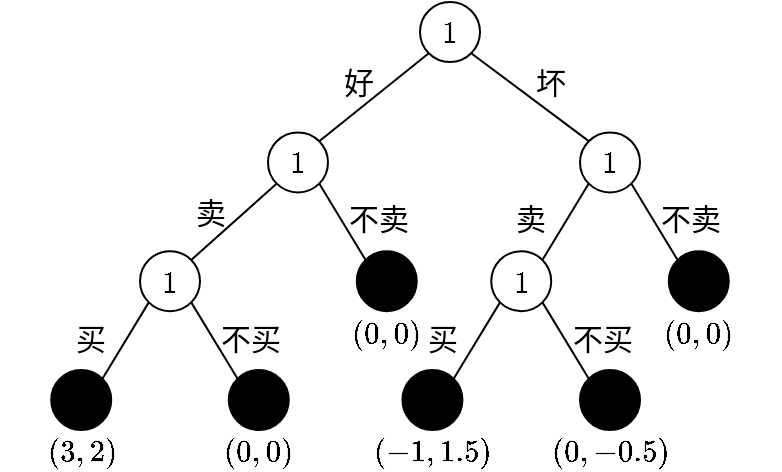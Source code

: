 <mxfile version="17.4.2" type="device"><diagram id="8xAGMUbZGYGsj3quUJeT" name="第 1 页"><mxGraphModel dx="593" dy="394" grid="1" gridSize="10" guides="1" tooltips="1" connect="1" arrows="1" fold="1" page="1" pageScale="1" pageWidth="827" pageHeight="1169" math="1" shadow="0"><root><mxCell id="0"/><mxCell id="1" parent="0"/><mxCell id="HC-3dIf5xeBusJnhLEFt-1" value="\(1\)" style="ellipse;whiteSpace=wrap;html=1;aspect=fixed;fontFamily=宋体;fontSize=15;" parent="1" vertex="1"><mxGeometry x="410" y="170" width="30" height="30" as="geometry"/></mxCell><mxCell id="HC-3dIf5xeBusJnhLEFt-2" value="" style="endArrow=none;html=1;rounded=0;fontSize=15;entryX=0;entryY=1;entryDx=0;entryDy=0;exitX=1;exitY=0;exitDx=0;exitDy=0;fontFamily=宋体;" parent="1" source="HC-3dIf5xeBusJnhLEFt-21" target="HC-3dIf5xeBusJnhLEFt-1" edge="1"><mxGeometry width="50" height="50" relative="1" as="geometry"><mxPoint x="380.607" y="244.393" as="sourcePoint"/><mxPoint x="395" y="190" as="targetPoint"/></mxGeometry></mxCell><mxCell id="HC-3dIf5xeBusJnhLEFt-3" value="好" style="text;html=1;align=center;verticalAlign=middle;resizable=0;points=[];autosize=1;strokeColor=none;fillColor=none;fontSize=15;fontFamily=宋体;" parent="1" vertex="1"><mxGeometry x="364" y="200" width="30" height="20" as="geometry"/></mxCell><mxCell id="HC-3dIf5xeBusJnhLEFt-4" value="" style="endArrow=none;html=1;rounded=0;fontSize=15;entryX=1;entryY=1;entryDx=0;entryDy=0;exitX=0;exitY=0;exitDx=0;exitDy=0;fontFamily=宋体;" parent="1" source="HC-3dIf5xeBusJnhLEFt-16" target="HC-3dIf5xeBusJnhLEFt-1" edge="1"><mxGeometry width="50" height="50" relative="1" as="geometry"><mxPoint x="469.393" y="244.393" as="sourcePoint"/><mxPoint x="429.393" y="205.607" as="targetPoint"/></mxGeometry></mxCell><mxCell id="HC-3dIf5xeBusJnhLEFt-5" value="坏" style="text;html=1;align=center;verticalAlign=middle;resizable=0;points=[];autosize=1;strokeColor=none;fillColor=none;fontSize=15;fontFamily=宋体;" parent="1" vertex="1"><mxGeometry x="460" y="200" width="30" height="20" as="geometry"/></mxCell><mxCell id="HC-3dIf5xeBusJnhLEFt-16" value="\(1\)" style="ellipse;whiteSpace=wrap;html=1;aspect=fixed;fontFamily=宋体;fontSize=15;" parent="1" vertex="1"><mxGeometry x="490.003" y="235.193" width="30" height="30" as="geometry"/></mxCell><mxCell id="HC-3dIf5xeBusJnhLEFt-17" value="" style="endArrow=none;html=1;rounded=0;fontSize=15;entryX=0;entryY=1;entryDx=0;entryDy=0;exitX=1;exitY=0;exitDx=0;exitDy=0;fontFamily=宋体;" parent="1" source="HC-3dIf5xeBusJnhLEFt-31" target="HC-3dIf5xeBusJnhLEFt-16" edge="1"><mxGeometry width="50" height="50" relative="1" as="geometry"><mxPoint x="460.61" y="309.587" as="sourcePoint"/><mxPoint x="475.003" y="255.193" as="targetPoint"/></mxGeometry></mxCell><mxCell id="HC-3dIf5xeBusJnhLEFt-18" value="卖" style="text;html=1;align=center;verticalAlign=middle;resizable=0;points=[];autosize=1;strokeColor=none;fillColor=none;fontSize=15;fontFamily=宋体;" parent="1" vertex="1"><mxGeometry x="450.003" y="268.193" width="30" height="20" as="geometry"/></mxCell><mxCell id="HC-3dIf5xeBusJnhLEFt-19" value="" style="endArrow=none;html=1;rounded=0;fontSize=15;entryX=1;entryY=1;entryDx=0;entryDy=0;exitX=0;exitY=0;exitDx=0;exitDy=0;fontFamily=宋体;" parent="1" source="HC-3dIf5xeBusJnhLEFt-51" target="HC-3dIf5xeBusJnhLEFt-16" edge="1"><mxGeometry width="50" height="50" relative="1" as="geometry"><mxPoint x="549.397" y="309.587" as="sourcePoint"/><mxPoint x="509.397" y="270.8" as="targetPoint"/></mxGeometry></mxCell><mxCell id="HC-3dIf5xeBusJnhLEFt-20" value="不卖" style="text;html=1;align=center;verticalAlign=middle;resizable=0;points=[];autosize=1;strokeColor=none;fillColor=none;fontSize=15;fontFamily=宋体;" parent="1" vertex="1"><mxGeometry x="520.003" y="268.193" width="50" height="20" as="geometry"/></mxCell><mxCell id="HC-3dIf5xeBusJnhLEFt-21" value="\(1\)" style="ellipse;whiteSpace=wrap;html=1;aspect=fixed;fontFamily=宋体;fontSize=15;" parent="1" vertex="1"><mxGeometry x="333.997" y="235.193" width="30" height="30" as="geometry"/></mxCell><mxCell id="HC-3dIf5xeBusJnhLEFt-22" value="" style="endArrow=none;html=1;rounded=0;fontSize=15;entryX=0;entryY=1;entryDx=0;entryDy=0;exitX=1;exitY=0;exitDx=0;exitDy=0;fontFamily=宋体;" parent="1" source="HC-3dIf5xeBusJnhLEFt-26" target="HC-3dIf5xeBusJnhLEFt-21" edge="1"><mxGeometry width="50" height="50" relative="1" as="geometry"><mxPoint x="304.603" y="309.587" as="sourcePoint"/><mxPoint x="318.997" y="255.193" as="targetPoint"/></mxGeometry></mxCell><mxCell id="HC-3dIf5xeBusJnhLEFt-23" value="卖" style="text;html=1;align=center;verticalAlign=middle;resizable=0;points=[];autosize=1;strokeColor=none;fillColor=none;fontSize=15;fontFamily=宋体;" parent="1" vertex="1"><mxGeometry x="289.997" y="265.193" width="30" height="20" as="geometry"/></mxCell><mxCell id="HC-3dIf5xeBusJnhLEFt-24" value="" style="endArrow=none;html=1;rounded=0;fontSize=15;entryX=1;entryY=1;entryDx=0;entryDy=0;exitX=0;exitY=0;exitDx=0;exitDy=0;fontFamily=宋体;" parent="1" source="HC-3dIf5xeBusJnhLEFt-45" target="HC-3dIf5xeBusJnhLEFt-21" edge="1"><mxGeometry width="50" height="50" relative="1" as="geometry"><mxPoint x="393.39" y="309.587" as="sourcePoint"/><mxPoint x="353.39" y="270.8" as="targetPoint"/></mxGeometry></mxCell><mxCell id="HC-3dIf5xeBusJnhLEFt-25" value="不卖" style="text;html=1;align=center;verticalAlign=middle;resizable=0;points=[];autosize=1;strokeColor=none;fillColor=none;fontSize=15;fontFamily=宋体;" parent="1" vertex="1"><mxGeometry x="363.997" y="268.193" width="50" height="20" as="geometry"/></mxCell><mxCell id="HC-3dIf5xeBusJnhLEFt-26" value="\(1\)" style="ellipse;whiteSpace=wrap;html=1;aspect=fixed;fontFamily=宋体;fontSize=15;" parent="1" vertex="1"><mxGeometry x="270.003" y="294.587" width="30" height="30" as="geometry"/></mxCell><mxCell id="HC-3dIf5xeBusJnhLEFt-27" value="" style="endArrow=none;html=1;rounded=0;fontSize=15;entryX=0;entryY=1;entryDx=0;entryDy=0;exitX=1;exitY=0;exitDx=0;exitDy=0;fontFamily=宋体;" parent="1" source="HC-3dIf5xeBusJnhLEFt-36" target="HC-3dIf5xeBusJnhLEFt-26" edge="1"><mxGeometry width="50" height="50" relative="1" as="geometry"><mxPoint x="240.61" y="368.98" as="sourcePoint"/><mxPoint x="255.003" y="314.587" as="targetPoint"/></mxGeometry></mxCell><mxCell id="HC-3dIf5xeBusJnhLEFt-28" value="买" style="text;html=1;align=center;verticalAlign=middle;resizable=0;points=[];autosize=1;strokeColor=none;fillColor=none;fontSize=15;fontFamily=宋体;" parent="1" vertex="1"><mxGeometry x="230.003" y="327.587" width="30" height="20" as="geometry"/></mxCell><mxCell id="HC-3dIf5xeBusJnhLEFt-29" value="" style="endArrow=none;html=1;rounded=0;fontSize=15;entryX=1;entryY=1;entryDx=0;entryDy=0;exitX=0;exitY=0;exitDx=0;exitDy=0;fontFamily=宋体;" parent="1" source="HC-3dIf5xeBusJnhLEFt-38" target="HC-3dIf5xeBusJnhLEFt-26" edge="1"><mxGeometry width="50" height="50" relative="1" as="geometry"><mxPoint x="329.397" y="368.98" as="sourcePoint"/><mxPoint x="289.397" y="330.193" as="targetPoint"/></mxGeometry></mxCell><mxCell id="HC-3dIf5xeBusJnhLEFt-30" value="不买" style="text;html=1;align=center;verticalAlign=middle;resizable=0;points=[];autosize=1;strokeColor=none;fillColor=none;fontSize=15;fontFamily=宋体;" parent="1" vertex="1"><mxGeometry x="300.003" y="327.587" width="50" height="20" as="geometry"/></mxCell><mxCell id="HC-3dIf5xeBusJnhLEFt-31" value="\(1\)" style="ellipse;whiteSpace=wrap;html=1;aspect=fixed;fontFamily=宋体;fontSize=15;" parent="1" vertex="1"><mxGeometry x="445.61" y="294.587" width="30" height="30" as="geometry"/></mxCell><mxCell id="HC-3dIf5xeBusJnhLEFt-32" value="" style="endArrow=none;html=1;rounded=0;fontSize=15;entryX=0;entryY=1;entryDx=0;entryDy=0;exitX=1;exitY=0;exitDx=0;exitDy=0;fontFamily=宋体;" parent="1" source="HC-3dIf5xeBusJnhLEFt-47" target="HC-3dIf5xeBusJnhLEFt-31" edge="1"><mxGeometry width="50" height="50" relative="1" as="geometry"><mxPoint x="416.217" y="368.98" as="sourcePoint"/><mxPoint x="430.61" y="314.587" as="targetPoint"/></mxGeometry></mxCell><mxCell id="HC-3dIf5xeBusJnhLEFt-33" value="买" style="text;html=1;align=center;verticalAlign=middle;resizable=0;points=[];autosize=1;strokeColor=none;fillColor=none;fontSize=15;fontFamily=宋体;" parent="1" vertex="1"><mxGeometry x="405.61" y="327.587" width="30" height="20" as="geometry"/></mxCell><mxCell id="HC-3dIf5xeBusJnhLEFt-34" value="" style="endArrow=none;html=1;rounded=0;fontSize=15;entryX=1;entryY=1;entryDx=0;entryDy=0;exitX=0;exitY=0;exitDx=0;exitDy=0;fontFamily=宋体;" parent="1" source="HC-3dIf5xeBusJnhLEFt-49" target="HC-3dIf5xeBusJnhLEFt-31" edge="1"><mxGeometry width="50" height="50" relative="1" as="geometry"><mxPoint x="505.003" y="368.98" as="sourcePoint"/><mxPoint x="465.003" y="330.193" as="targetPoint"/></mxGeometry></mxCell><mxCell id="HC-3dIf5xeBusJnhLEFt-35" value="不买" style="text;html=1;align=center;verticalAlign=middle;resizable=0;points=[];autosize=1;strokeColor=none;fillColor=none;fontSize=15;fontFamily=宋体;" parent="1" vertex="1"><mxGeometry x="475.61" y="327.587" width="50" height="20" as="geometry"/></mxCell><mxCell id="HC-3dIf5xeBusJnhLEFt-36" value="" style="ellipse;whiteSpace=wrap;html=1;aspect=fixed;fontFamily=宋体;fontSize=15;fillColor=#000000;" parent="1" vertex="1"><mxGeometry x="225.61" y="353.98" width="30" height="30" as="geometry"/></mxCell><mxCell id="HC-3dIf5xeBusJnhLEFt-37" value="\((3,2)\)" style="text;html=1;align=center;verticalAlign=middle;resizable=0;points=[];autosize=1;strokeColor=none;fillColor=none;fontSize=15;fontFamily=宋体;" parent="1" vertex="1"><mxGeometry x="200.61" y="383.98" width="80" height="20" as="geometry"/></mxCell><mxCell id="HC-3dIf5xeBusJnhLEFt-38" value="" style="ellipse;whiteSpace=wrap;html=1;aspect=fixed;fontFamily=宋体;fontSize=15;fillColor=#000000;" parent="1" vertex="1"><mxGeometry x="314.397" y="353.98" width="30" height="30" as="geometry"/></mxCell><mxCell id="HC-3dIf5xeBusJnhLEFt-39" value="\((0,0)\)" style="text;html=1;align=center;verticalAlign=middle;resizable=0;points=[];autosize=1;strokeColor=none;fillColor=none;fontSize=15;fontFamily=宋体;" parent="1" vertex="1"><mxGeometry x="289.397" y="383.98" width="80" height="20" as="geometry"/></mxCell><mxCell id="HC-3dIf5xeBusJnhLEFt-45" value="" style="ellipse;whiteSpace=wrap;html=1;aspect=fixed;fontFamily=宋体;fontSize=15;fillColor=#000000;" parent="1" vertex="1"><mxGeometry x="378.39" y="294.587" width="30" height="30" as="geometry"/></mxCell><mxCell id="HC-3dIf5xeBusJnhLEFt-46" value="\((0,0)\)" style="text;html=1;align=center;verticalAlign=middle;resizable=0;points=[];autosize=1;strokeColor=none;fillColor=none;fontSize=15;fontFamily=宋体;" parent="1" vertex="1"><mxGeometry x="353.39" y="324.587" width="80" height="20" as="geometry"/></mxCell><mxCell id="HC-3dIf5xeBusJnhLEFt-47" value="" style="ellipse;whiteSpace=wrap;html=1;aspect=fixed;fontFamily=宋体;fontSize=15;fillColor=#000000;" parent="1" vertex="1"><mxGeometry x="401.217" y="353.98" width="30" height="30" as="geometry"/></mxCell><mxCell id="HC-3dIf5xeBusJnhLEFt-48" value="\((-1,1.5)\)" style="text;html=1;align=center;verticalAlign=middle;resizable=0;points=[];autosize=1;strokeColor=none;fillColor=none;fontSize=15;fontFamily=宋体;" parent="1" vertex="1"><mxGeometry x="361.217" y="383.98" width="110" height="20" as="geometry"/></mxCell><mxCell id="HC-3dIf5xeBusJnhLEFt-49" value="" style="ellipse;whiteSpace=wrap;html=1;aspect=fixed;fontFamily=宋体;fontSize=15;fillColor=#000000;" parent="1" vertex="1"><mxGeometry x="490.003" y="353.98" width="30" height="30" as="geometry"/></mxCell><mxCell id="HC-3dIf5xeBusJnhLEFt-50" value="\((0,-0.5)\)" style="text;html=1;align=center;verticalAlign=middle;resizable=0;points=[];autosize=1;strokeColor=none;fillColor=none;fontSize=15;fontFamily=宋体;" parent="1" vertex="1"><mxGeometry x="450.003" y="383.98" width="110" height="20" as="geometry"/></mxCell><mxCell id="HC-3dIf5xeBusJnhLEFt-51" value="" style="ellipse;whiteSpace=wrap;html=1;aspect=fixed;fontFamily=宋体;fontSize=15;fillColor=#000000;" parent="1" vertex="1"><mxGeometry x="534.397" y="294.587" width="30" height="30" as="geometry"/></mxCell><mxCell id="HC-3dIf5xeBusJnhLEFt-52" value="\((0,0)\)" style="text;html=1;align=center;verticalAlign=middle;resizable=0;points=[];autosize=1;strokeColor=none;fillColor=none;fontSize=15;fontFamily=宋体;" parent="1" vertex="1"><mxGeometry x="509.397" y="324.587" width="80" height="20" as="geometry"/></mxCell></root></mxGraphModel></diagram></mxfile>